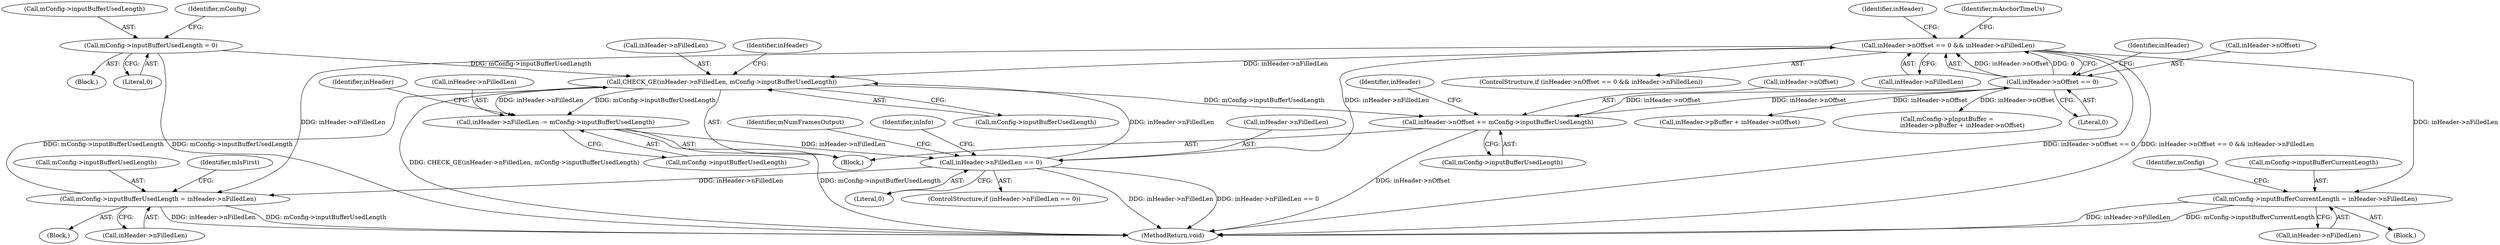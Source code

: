 digraph "0_Android_c2639afac631f5c1ffddf70ee8a6fe943d0bedf9@pointer" {
"1000214" [label="(Call,mConfig->inputBufferCurrentLength = inHeader->nFilledLen)"];
"1000175" [label="(Call,inHeader->nOffset == 0 && inHeader->nFilledLen)"];
"1000176" [label="(Call,inHeader->nOffset == 0)"];
"1000506" [label="(Call,inHeader->nOffset += mConfig->inputBufferUsedLength)"];
"1000499" [label="(Call,CHECK_GE(inHeader->nFilledLen, mConfig->inputBufferUsedLength))"];
"1000521" [label="(Call,inHeader->nFilledLen == 0)"];
"1000513" [label="(Call,inHeader->nFilledLen -= mConfig->inputBufferUsedLength)"];
"1000238" [label="(Call,mConfig->inputBufferUsedLength = 0)"];
"1000405" [label="(Call,mConfig->inputBufferUsedLength = inHeader->nFilledLen)"];
"1000498" [label="(Block,)"];
"1000564" [label="(MethodReturn,void)"];
"1000182" [label="(Identifier,inHeader)"];
"1000177" [label="(Call,inHeader->nOffset)"];
"1000513" [label="(Call,inHeader->nFilledLen -= mConfig->inputBufferUsedLength)"];
"1000405" [label="(Call,mConfig->inputBufferUsedLength = inHeader->nFilledLen)"];
"1000238" [label="(Call,mConfig->inputBufferUsedLength = 0)"];
"1000522" [label="(Call,inHeader->nFilledLen)"];
"1000523" [label="(Identifier,inHeader)"];
"1000173" [label="(Block,)"];
"1000174" [label="(ControlStructure,if (inHeader->nOffset == 0 && inHeader->nFilledLen))"];
"1000543" [label="(Identifier,mNumFramesOutput)"];
"1000510" [label="(Call,mConfig->inputBufferUsedLength)"];
"1000207" [label="(Call,inHeader->pBuffer + inHeader->nOffset)"];
"1000521" [label="(Call,inHeader->nFilledLen == 0)"];
"1000515" [label="(Identifier,inHeader)"];
"1000214" [label="(Call,mConfig->inputBufferCurrentLength = inHeader->nFilledLen)"];
"1000503" [label="(Call,mConfig->inputBufferUsedLength)"];
"1000175" [label="(Call,inHeader->nOffset == 0 && inHeader->nFilledLen)"];
"1000235" [label="(Identifier,mConfig)"];
"1000239" [label="(Call,mConfig->inputBufferUsedLength)"];
"1000218" [label="(Call,inHeader->nFilledLen)"];
"1000404" [label="(Block,)"];
"1000215" [label="(Call,mConfig->inputBufferCurrentLength)"];
"1000133" [label="(Block,)"];
"1000514" [label="(Call,inHeader->nFilledLen)"];
"1000525" [label="(Literal,0)"];
"1000196" [label="(Identifier,inHeader)"];
"1000203" [label="(Call,mConfig->pInputBuffer =\n                inHeader->pBuffer + inHeader->nOffset)"];
"1000446" [label="(Identifier,mIsFirst)"];
"1000499" [label="(Call,CHECK_GE(inHeader->nFilledLen, mConfig->inputBufferUsedLength))"];
"1000176" [label="(Call,inHeader->nOffset == 0)"];
"1000507" [label="(Call,inHeader->nOffset)"];
"1000508" [label="(Identifier,inHeader)"];
"1000409" [label="(Call,inHeader->nFilledLen)"];
"1000500" [label="(Call,inHeader->nFilledLen)"];
"1000520" [label="(ControlStructure,if (inHeader->nFilledLen == 0))"];
"1000245" [label="(Identifier,mConfig)"];
"1000180" [label="(Literal,0)"];
"1000506" [label="(Call,inHeader->nOffset += mConfig->inputBufferUsedLength)"];
"1000242" [label="(Literal,0)"];
"1000529" [label="(Identifier,inInfo)"];
"1000517" [label="(Call,mConfig->inputBufferUsedLength)"];
"1000181" [label="(Call,inHeader->nFilledLen)"];
"1000406" [label="(Call,mConfig->inputBufferUsedLength)"];
"1000186" [label="(Identifier,mAnchorTimeUs)"];
"1000214" -> "1000173"  [label="AST: "];
"1000214" -> "1000218"  [label="CFG: "];
"1000215" -> "1000214"  [label="AST: "];
"1000218" -> "1000214"  [label="AST: "];
"1000235" -> "1000214"  [label="CFG: "];
"1000214" -> "1000564"  [label="DDG: inHeader->nFilledLen"];
"1000214" -> "1000564"  [label="DDG: mConfig->inputBufferCurrentLength"];
"1000175" -> "1000214"  [label="DDG: inHeader->nFilledLen"];
"1000175" -> "1000174"  [label="AST: "];
"1000175" -> "1000176"  [label="CFG: "];
"1000175" -> "1000181"  [label="CFG: "];
"1000176" -> "1000175"  [label="AST: "];
"1000181" -> "1000175"  [label="AST: "];
"1000186" -> "1000175"  [label="CFG: "];
"1000196" -> "1000175"  [label="CFG: "];
"1000175" -> "1000564"  [label="DDG: inHeader->nOffset == 0"];
"1000175" -> "1000564"  [label="DDG: inHeader->nOffset == 0 && inHeader->nFilledLen"];
"1000176" -> "1000175"  [label="DDG: inHeader->nOffset"];
"1000176" -> "1000175"  [label="DDG: 0"];
"1000521" -> "1000175"  [label="DDG: inHeader->nFilledLen"];
"1000175" -> "1000405"  [label="DDG: inHeader->nFilledLen"];
"1000175" -> "1000499"  [label="DDG: inHeader->nFilledLen"];
"1000176" -> "1000180"  [label="CFG: "];
"1000177" -> "1000176"  [label="AST: "];
"1000180" -> "1000176"  [label="AST: "];
"1000182" -> "1000176"  [label="CFG: "];
"1000506" -> "1000176"  [label="DDG: inHeader->nOffset"];
"1000176" -> "1000203"  [label="DDG: inHeader->nOffset"];
"1000176" -> "1000207"  [label="DDG: inHeader->nOffset"];
"1000176" -> "1000506"  [label="DDG: inHeader->nOffset"];
"1000506" -> "1000498"  [label="AST: "];
"1000506" -> "1000510"  [label="CFG: "];
"1000507" -> "1000506"  [label="AST: "];
"1000510" -> "1000506"  [label="AST: "];
"1000515" -> "1000506"  [label="CFG: "];
"1000506" -> "1000564"  [label="DDG: inHeader->nOffset"];
"1000499" -> "1000506"  [label="DDG: mConfig->inputBufferUsedLength"];
"1000499" -> "1000498"  [label="AST: "];
"1000499" -> "1000503"  [label="CFG: "];
"1000500" -> "1000499"  [label="AST: "];
"1000503" -> "1000499"  [label="AST: "];
"1000508" -> "1000499"  [label="CFG: "];
"1000499" -> "1000564"  [label="DDG: CHECK_GE(inHeader->nFilledLen, mConfig->inputBufferUsedLength)"];
"1000521" -> "1000499"  [label="DDG: inHeader->nFilledLen"];
"1000238" -> "1000499"  [label="DDG: mConfig->inputBufferUsedLength"];
"1000405" -> "1000499"  [label="DDG: mConfig->inputBufferUsedLength"];
"1000499" -> "1000513"  [label="DDG: mConfig->inputBufferUsedLength"];
"1000499" -> "1000513"  [label="DDG: inHeader->nFilledLen"];
"1000521" -> "1000520"  [label="AST: "];
"1000521" -> "1000525"  [label="CFG: "];
"1000522" -> "1000521"  [label="AST: "];
"1000525" -> "1000521"  [label="AST: "];
"1000529" -> "1000521"  [label="CFG: "];
"1000543" -> "1000521"  [label="CFG: "];
"1000521" -> "1000564"  [label="DDG: inHeader->nFilledLen"];
"1000521" -> "1000564"  [label="DDG: inHeader->nFilledLen == 0"];
"1000521" -> "1000405"  [label="DDG: inHeader->nFilledLen"];
"1000513" -> "1000521"  [label="DDG: inHeader->nFilledLen"];
"1000513" -> "1000498"  [label="AST: "];
"1000513" -> "1000517"  [label="CFG: "];
"1000514" -> "1000513"  [label="AST: "];
"1000517" -> "1000513"  [label="AST: "];
"1000523" -> "1000513"  [label="CFG: "];
"1000513" -> "1000564"  [label="DDG: mConfig->inputBufferUsedLength"];
"1000238" -> "1000133"  [label="AST: "];
"1000238" -> "1000242"  [label="CFG: "];
"1000239" -> "1000238"  [label="AST: "];
"1000242" -> "1000238"  [label="AST: "];
"1000245" -> "1000238"  [label="CFG: "];
"1000238" -> "1000564"  [label="DDG: mConfig->inputBufferUsedLength"];
"1000405" -> "1000404"  [label="AST: "];
"1000405" -> "1000409"  [label="CFG: "];
"1000406" -> "1000405"  [label="AST: "];
"1000409" -> "1000405"  [label="AST: "];
"1000446" -> "1000405"  [label="CFG: "];
"1000405" -> "1000564"  [label="DDG: inHeader->nFilledLen"];
"1000405" -> "1000564"  [label="DDG: mConfig->inputBufferUsedLength"];
}
